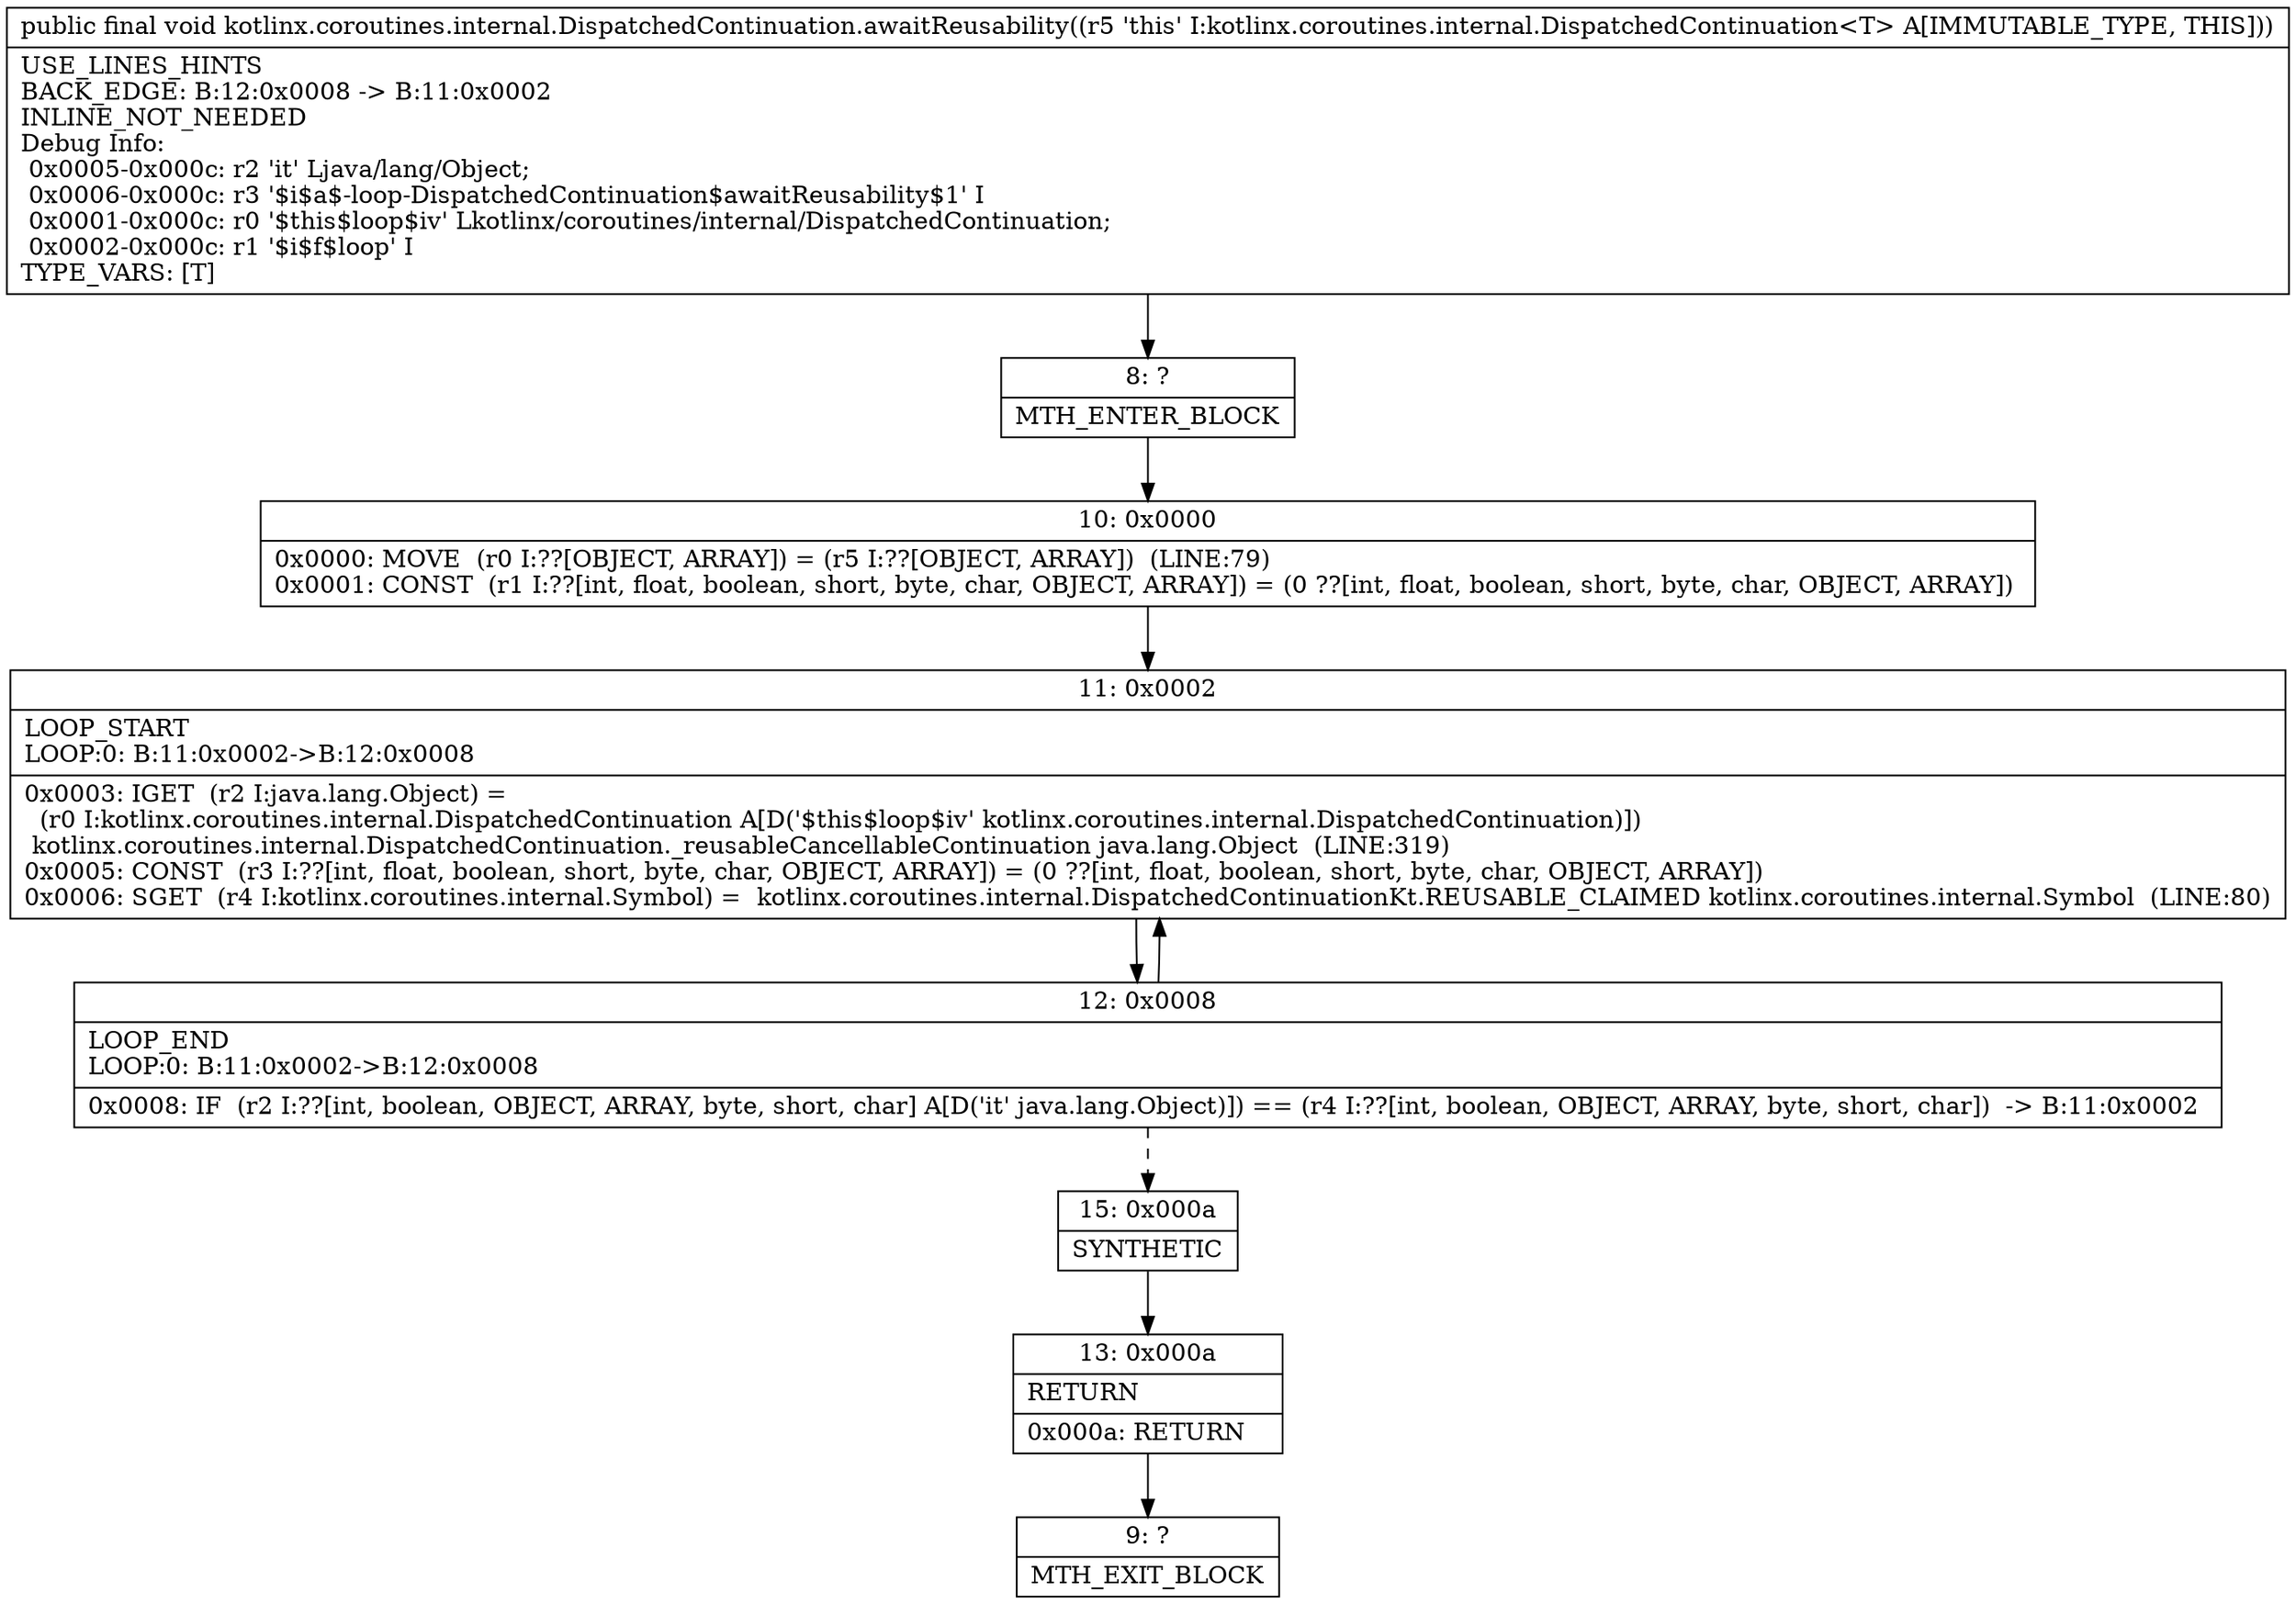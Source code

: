 digraph "CFG forkotlinx.coroutines.internal.DispatchedContinuation.awaitReusability()V" {
Node_8 [shape=record,label="{8\:\ ?|MTH_ENTER_BLOCK\l}"];
Node_10 [shape=record,label="{10\:\ 0x0000|0x0000: MOVE  (r0 I:??[OBJECT, ARRAY]) = (r5 I:??[OBJECT, ARRAY])  (LINE:79)\l0x0001: CONST  (r1 I:??[int, float, boolean, short, byte, char, OBJECT, ARRAY]) = (0 ??[int, float, boolean, short, byte, char, OBJECT, ARRAY]) \l}"];
Node_11 [shape=record,label="{11\:\ 0x0002|LOOP_START\lLOOP:0: B:11:0x0002\-\>B:12:0x0008\l|0x0003: IGET  (r2 I:java.lang.Object) = \l  (r0 I:kotlinx.coroutines.internal.DispatchedContinuation A[D('$this$loop$iv' kotlinx.coroutines.internal.DispatchedContinuation)])\l kotlinx.coroutines.internal.DispatchedContinuation._reusableCancellableContinuation java.lang.Object  (LINE:319)\l0x0005: CONST  (r3 I:??[int, float, boolean, short, byte, char, OBJECT, ARRAY]) = (0 ??[int, float, boolean, short, byte, char, OBJECT, ARRAY]) \l0x0006: SGET  (r4 I:kotlinx.coroutines.internal.Symbol) =  kotlinx.coroutines.internal.DispatchedContinuationKt.REUSABLE_CLAIMED kotlinx.coroutines.internal.Symbol  (LINE:80)\l}"];
Node_12 [shape=record,label="{12\:\ 0x0008|LOOP_END\lLOOP:0: B:11:0x0002\-\>B:12:0x0008\l|0x0008: IF  (r2 I:??[int, boolean, OBJECT, ARRAY, byte, short, char] A[D('it' java.lang.Object)]) == (r4 I:??[int, boolean, OBJECT, ARRAY, byte, short, char])  \-\> B:11:0x0002 \l}"];
Node_15 [shape=record,label="{15\:\ 0x000a|SYNTHETIC\l}"];
Node_13 [shape=record,label="{13\:\ 0x000a|RETURN\l|0x000a: RETURN   \l}"];
Node_9 [shape=record,label="{9\:\ ?|MTH_EXIT_BLOCK\l}"];
MethodNode[shape=record,label="{public final void kotlinx.coroutines.internal.DispatchedContinuation.awaitReusability((r5 'this' I:kotlinx.coroutines.internal.DispatchedContinuation\<T\> A[IMMUTABLE_TYPE, THIS]))  | USE_LINES_HINTS\lBACK_EDGE: B:12:0x0008 \-\> B:11:0x0002\lINLINE_NOT_NEEDED\lDebug Info:\l  0x0005\-0x000c: r2 'it' Ljava\/lang\/Object;\l  0x0006\-0x000c: r3 '$i$a$\-loop\-DispatchedContinuation$awaitReusability$1' I\l  0x0001\-0x000c: r0 '$this$loop$iv' Lkotlinx\/coroutines\/internal\/DispatchedContinuation;\l  0x0002\-0x000c: r1 '$i$f$loop' I\lTYPE_VARS: [T]\l}"];
MethodNode -> Node_8;Node_8 -> Node_10;
Node_10 -> Node_11;
Node_11 -> Node_12;
Node_12 -> Node_11;
Node_12 -> Node_15[style=dashed];
Node_15 -> Node_13;
Node_13 -> Node_9;
}


